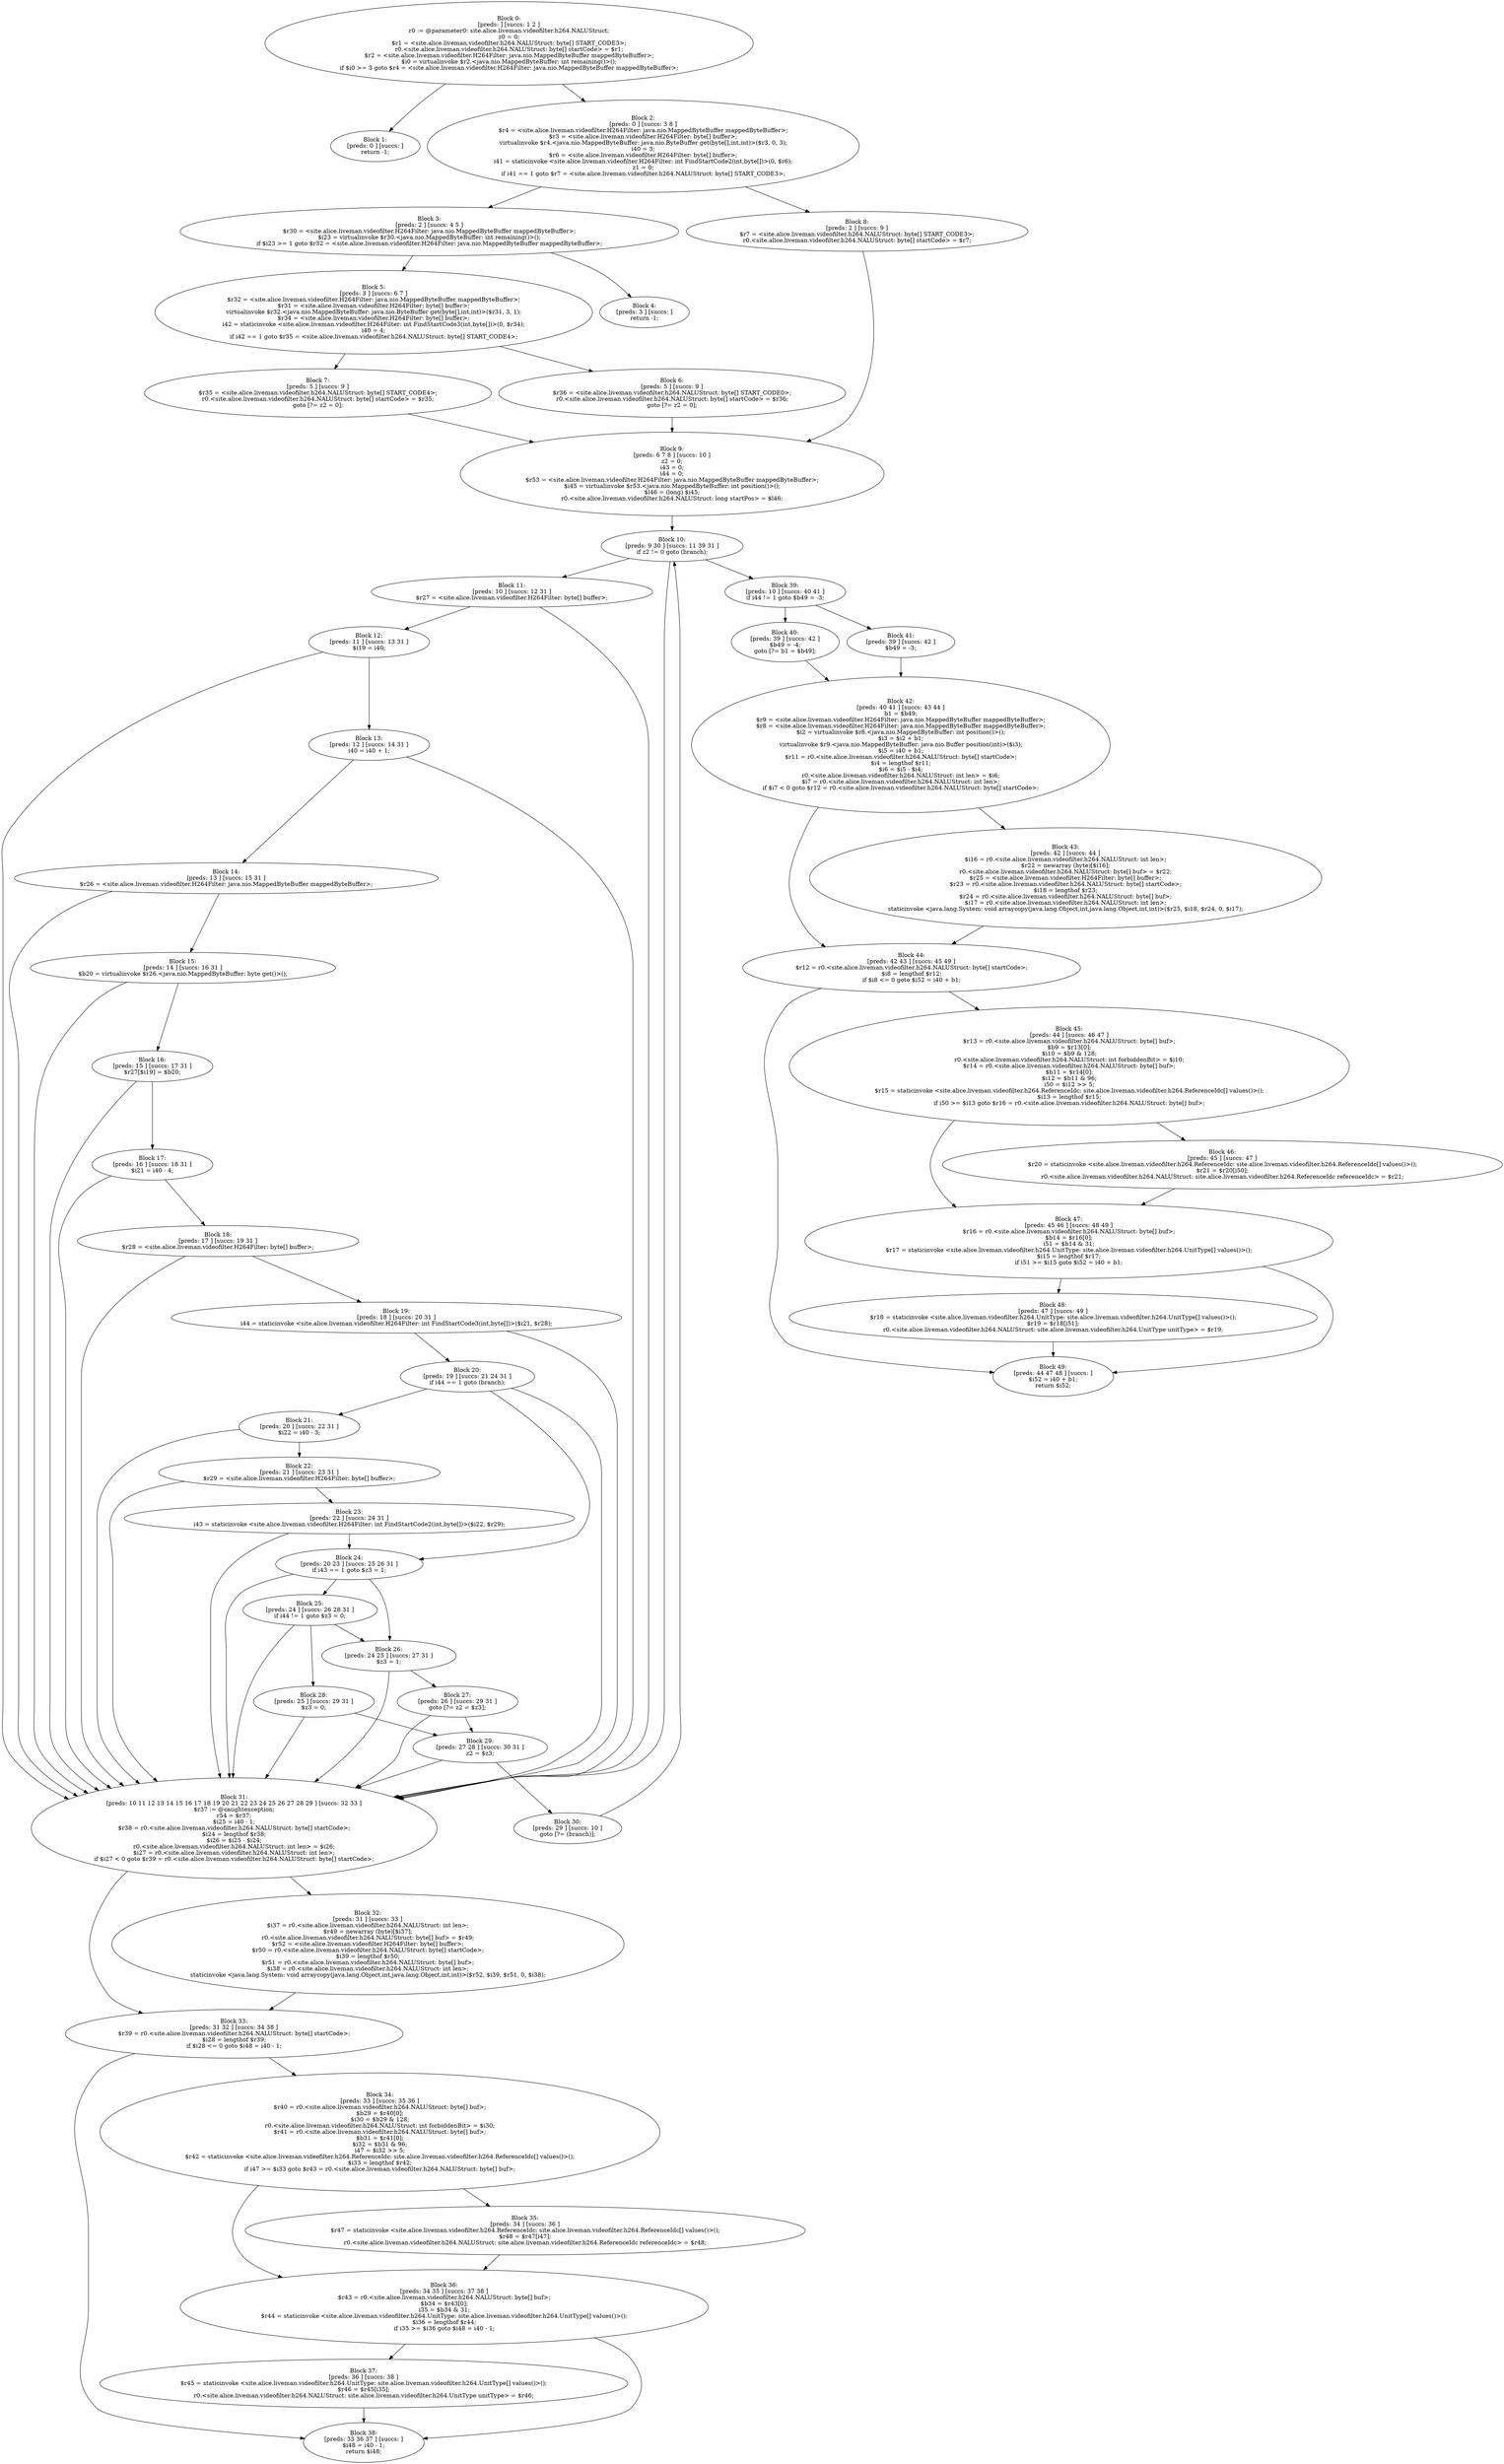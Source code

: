 digraph "unitGraph" {
    "Block 0:
[preds: ] [succs: 1 2 ]
r0 := @parameter0: site.alice.liveman.videofilter.h264.NALUStruct;
z0 = 0;
$r1 = <site.alice.liveman.videofilter.h264.NALUStruct: byte[] START_CODE3>;
r0.<site.alice.liveman.videofilter.h264.NALUStruct: byte[] startCode> = $r1;
$r2 = <site.alice.liveman.videofilter.H264Filter: java.nio.MappedByteBuffer mappedByteBuffer>;
$i0 = virtualinvoke $r2.<java.nio.MappedByteBuffer: int remaining()>();
if $i0 >= 3 goto $r4 = <site.alice.liveman.videofilter.H264Filter: java.nio.MappedByteBuffer mappedByteBuffer>;
"
    "Block 1:
[preds: 0 ] [succs: ]
return -1;
"
    "Block 2:
[preds: 0 ] [succs: 3 8 ]
$r4 = <site.alice.liveman.videofilter.H264Filter: java.nio.MappedByteBuffer mappedByteBuffer>;
$r3 = <site.alice.liveman.videofilter.H264Filter: byte[] buffer>;
virtualinvoke $r4.<java.nio.MappedByteBuffer: java.nio.ByteBuffer get(byte[],int,int)>($r3, 0, 3);
i40 = 3;
$r6 = <site.alice.liveman.videofilter.H264Filter: byte[] buffer>;
i41 = staticinvoke <site.alice.liveman.videofilter.H264Filter: int FindStartCode2(int,byte[])>(0, $r6);
z1 = 0;
if i41 == 1 goto $r7 = <site.alice.liveman.videofilter.h264.NALUStruct: byte[] START_CODE3>;
"
    "Block 3:
[preds: 2 ] [succs: 4 5 ]
$r30 = <site.alice.liveman.videofilter.H264Filter: java.nio.MappedByteBuffer mappedByteBuffer>;
$i23 = virtualinvoke $r30.<java.nio.MappedByteBuffer: int remaining()>();
if $i23 >= 1 goto $r32 = <site.alice.liveman.videofilter.H264Filter: java.nio.MappedByteBuffer mappedByteBuffer>;
"
    "Block 4:
[preds: 3 ] [succs: ]
return -1;
"
    "Block 5:
[preds: 3 ] [succs: 6 7 ]
$r32 = <site.alice.liveman.videofilter.H264Filter: java.nio.MappedByteBuffer mappedByteBuffer>;
$r31 = <site.alice.liveman.videofilter.H264Filter: byte[] buffer>;
virtualinvoke $r32.<java.nio.MappedByteBuffer: java.nio.ByteBuffer get(byte[],int,int)>($r31, 3, 1);
$r34 = <site.alice.liveman.videofilter.H264Filter: byte[] buffer>;
i42 = staticinvoke <site.alice.liveman.videofilter.H264Filter: int FindStartCode3(int,byte[])>(0, $r34);
i40 = 4;
if i42 == 1 goto $r35 = <site.alice.liveman.videofilter.h264.NALUStruct: byte[] START_CODE4>;
"
    "Block 6:
[preds: 5 ] [succs: 9 ]
$r36 = <site.alice.liveman.videofilter.h264.NALUStruct: byte[] START_CODE0>;
r0.<site.alice.liveman.videofilter.h264.NALUStruct: byte[] startCode> = $r36;
goto [?= z2 = 0];
"
    "Block 7:
[preds: 5 ] [succs: 9 ]
$r35 = <site.alice.liveman.videofilter.h264.NALUStruct: byte[] START_CODE4>;
r0.<site.alice.liveman.videofilter.h264.NALUStruct: byte[] startCode> = $r35;
goto [?= z2 = 0];
"
    "Block 8:
[preds: 2 ] [succs: 9 ]
$r7 = <site.alice.liveman.videofilter.h264.NALUStruct: byte[] START_CODE3>;
r0.<site.alice.liveman.videofilter.h264.NALUStruct: byte[] startCode> = $r7;
"
    "Block 9:
[preds: 6 7 8 ] [succs: 10 ]
z2 = 0;
i43 = 0;
i44 = 0;
$r53 = <site.alice.liveman.videofilter.H264Filter: java.nio.MappedByteBuffer mappedByteBuffer>;
$i45 = virtualinvoke $r53.<java.nio.MappedByteBuffer: int position()>();
$l46 = (long) $i45;
r0.<site.alice.liveman.videofilter.h264.NALUStruct: long startPos> = $l46;
"
    "Block 10:
[preds: 9 30 ] [succs: 11 39 31 ]
if z2 != 0 goto (branch);
"
    "Block 11:
[preds: 10 ] [succs: 12 31 ]
$r27 = <site.alice.liveman.videofilter.H264Filter: byte[] buffer>;
"
    "Block 12:
[preds: 11 ] [succs: 13 31 ]
$i19 = i40;
"
    "Block 13:
[preds: 12 ] [succs: 14 31 ]
i40 = i40 + 1;
"
    "Block 14:
[preds: 13 ] [succs: 15 31 ]
$r26 = <site.alice.liveman.videofilter.H264Filter: java.nio.MappedByteBuffer mappedByteBuffer>;
"
    "Block 15:
[preds: 14 ] [succs: 16 31 ]
$b20 = virtualinvoke $r26.<java.nio.MappedByteBuffer: byte get()>();
"
    "Block 16:
[preds: 15 ] [succs: 17 31 ]
$r27[$i19] = $b20;
"
    "Block 17:
[preds: 16 ] [succs: 18 31 ]
$i21 = i40 - 4;
"
    "Block 18:
[preds: 17 ] [succs: 19 31 ]
$r28 = <site.alice.liveman.videofilter.H264Filter: byte[] buffer>;
"
    "Block 19:
[preds: 18 ] [succs: 20 31 ]
i44 = staticinvoke <site.alice.liveman.videofilter.H264Filter: int FindStartCode3(int,byte[])>($i21, $r28);
"
    "Block 20:
[preds: 19 ] [succs: 21 24 31 ]
if i44 == 1 goto (branch);
"
    "Block 21:
[preds: 20 ] [succs: 22 31 ]
$i22 = i40 - 3;
"
    "Block 22:
[preds: 21 ] [succs: 23 31 ]
$r29 = <site.alice.liveman.videofilter.H264Filter: byte[] buffer>;
"
    "Block 23:
[preds: 22 ] [succs: 24 31 ]
i43 = staticinvoke <site.alice.liveman.videofilter.H264Filter: int FindStartCode2(int,byte[])>($i22, $r29);
"
    "Block 24:
[preds: 20 23 ] [succs: 25 26 31 ]
if i43 == 1 goto $z3 = 1;
"
    "Block 25:
[preds: 24 ] [succs: 26 28 31 ]
if i44 != 1 goto $z3 = 0;
"
    "Block 26:
[preds: 24 25 ] [succs: 27 31 ]
$z3 = 1;
"
    "Block 27:
[preds: 26 ] [succs: 29 31 ]
goto [?= z2 = $z3];
"
    "Block 28:
[preds: 25 ] [succs: 29 31 ]
$z3 = 0;
"
    "Block 29:
[preds: 27 28 ] [succs: 30 31 ]
z2 = $z3;
"
    "Block 30:
[preds: 29 ] [succs: 10 ]
goto [?= (branch)];
"
    "Block 31:
[preds: 10 11 12 13 14 15 16 17 18 19 20 21 22 23 24 25 26 27 28 29 ] [succs: 32 33 ]
$r37 := @caughtexception;
r54 = $r37;
$i25 = i40 - 1;
$r38 = r0.<site.alice.liveman.videofilter.h264.NALUStruct: byte[] startCode>;
$i24 = lengthof $r38;
$i26 = $i25 - $i24;
r0.<site.alice.liveman.videofilter.h264.NALUStruct: int len> = $i26;
$i27 = r0.<site.alice.liveman.videofilter.h264.NALUStruct: int len>;
if $i27 < 0 goto $r39 = r0.<site.alice.liveman.videofilter.h264.NALUStruct: byte[] startCode>;
"
    "Block 32:
[preds: 31 ] [succs: 33 ]
$i37 = r0.<site.alice.liveman.videofilter.h264.NALUStruct: int len>;
$r49 = newarray (byte)[$i37];
r0.<site.alice.liveman.videofilter.h264.NALUStruct: byte[] buf> = $r49;
$r52 = <site.alice.liveman.videofilter.H264Filter: byte[] buffer>;
$r50 = r0.<site.alice.liveman.videofilter.h264.NALUStruct: byte[] startCode>;
$i39 = lengthof $r50;
$r51 = r0.<site.alice.liveman.videofilter.h264.NALUStruct: byte[] buf>;
$i38 = r0.<site.alice.liveman.videofilter.h264.NALUStruct: int len>;
staticinvoke <java.lang.System: void arraycopy(java.lang.Object,int,java.lang.Object,int,int)>($r52, $i39, $r51, 0, $i38);
"
    "Block 33:
[preds: 31 32 ] [succs: 34 38 ]
$r39 = r0.<site.alice.liveman.videofilter.h264.NALUStruct: byte[] startCode>;
$i28 = lengthof $r39;
if $i28 <= 0 goto $i48 = i40 - 1;
"
    "Block 34:
[preds: 33 ] [succs: 35 36 ]
$r40 = r0.<site.alice.liveman.videofilter.h264.NALUStruct: byte[] buf>;
$b29 = $r40[0];
$i30 = $b29 & 128;
r0.<site.alice.liveman.videofilter.h264.NALUStruct: int forbiddenBit> = $i30;
$r41 = r0.<site.alice.liveman.videofilter.h264.NALUStruct: byte[] buf>;
$b31 = $r41[0];
$i32 = $b31 & 96;
i47 = $i32 >> 5;
$r42 = staticinvoke <site.alice.liveman.videofilter.h264.ReferenceIdc: site.alice.liveman.videofilter.h264.ReferenceIdc[] values()>();
$i33 = lengthof $r42;
if i47 >= $i33 goto $r43 = r0.<site.alice.liveman.videofilter.h264.NALUStruct: byte[] buf>;
"
    "Block 35:
[preds: 34 ] [succs: 36 ]
$r47 = staticinvoke <site.alice.liveman.videofilter.h264.ReferenceIdc: site.alice.liveman.videofilter.h264.ReferenceIdc[] values()>();
$r48 = $r47[i47];
r0.<site.alice.liveman.videofilter.h264.NALUStruct: site.alice.liveman.videofilter.h264.ReferenceIdc referenceIdc> = $r48;
"
    "Block 36:
[preds: 34 35 ] [succs: 37 38 ]
$r43 = r0.<site.alice.liveman.videofilter.h264.NALUStruct: byte[] buf>;
$b34 = $r43[0];
i35 = $b34 & 31;
$r44 = staticinvoke <site.alice.liveman.videofilter.h264.UnitType: site.alice.liveman.videofilter.h264.UnitType[] values()>();
$i36 = lengthof $r44;
if i35 >= $i36 goto $i48 = i40 - 1;
"
    "Block 37:
[preds: 36 ] [succs: 38 ]
$r45 = staticinvoke <site.alice.liveman.videofilter.h264.UnitType: site.alice.liveman.videofilter.h264.UnitType[] values()>();
$r46 = $r45[i35];
r0.<site.alice.liveman.videofilter.h264.NALUStruct: site.alice.liveman.videofilter.h264.UnitType unitType> = $r46;
"
    "Block 38:
[preds: 33 36 37 ] [succs: ]
$i48 = i40 - 1;
return $i48;
"
    "Block 39:
[preds: 10 ] [succs: 40 41 ]
if i44 != 1 goto $b49 = -3;
"
    "Block 40:
[preds: 39 ] [succs: 42 ]
$b49 = -4;
goto [?= b1 = $b49];
"
    "Block 41:
[preds: 39 ] [succs: 42 ]
$b49 = -3;
"
    "Block 42:
[preds: 40 41 ] [succs: 43 44 ]
b1 = $b49;
$r9 = <site.alice.liveman.videofilter.H264Filter: java.nio.MappedByteBuffer mappedByteBuffer>;
$r8 = <site.alice.liveman.videofilter.H264Filter: java.nio.MappedByteBuffer mappedByteBuffer>;
$i2 = virtualinvoke $r8.<java.nio.MappedByteBuffer: int position()>();
$i3 = $i2 + b1;
virtualinvoke $r9.<java.nio.MappedByteBuffer: java.nio.Buffer position(int)>($i3);
$i5 = i40 + b1;
$r11 = r0.<site.alice.liveman.videofilter.h264.NALUStruct: byte[] startCode>;
$i4 = lengthof $r11;
$i6 = $i5 - $i4;
r0.<site.alice.liveman.videofilter.h264.NALUStruct: int len> = $i6;
$i7 = r0.<site.alice.liveman.videofilter.h264.NALUStruct: int len>;
if $i7 < 0 goto $r12 = r0.<site.alice.liveman.videofilter.h264.NALUStruct: byte[] startCode>;
"
    "Block 43:
[preds: 42 ] [succs: 44 ]
$i16 = r0.<site.alice.liveman.videofilter.h264.NALUStruct: int len>;
$r22 = newarray (byte)[$i16];
r0.<site.alice.liveman.videofilter.h264.NALUStruct: byte[] buf> = $r22;
$r25 = <site.alice.liveman.videofilter.H264Filter: byte[] buffer>;
$r23 = r0.<site.alice.liveman.videofilter.h264.NALUStruct: byte[] startCode>;
$i18 = lengthof $r23;
$r24 = r0.<site.alice.liveman.videofilter.h264.NALUStruct: byte[] buf>;
$i17 = r0.<site.alice.liveman.videofilter.h264.NALUStruct: int len>;
staticinvoke <java.lang.System: void arraycopy(java.lang.Object,int,java.lang.Object,int,int)>($r25, $i18, $r24, 0, $i17);
"
    "Block 44:
[preds: 42 43 ] [succs: 45 49 ]
$r12 = r0.<site.alice.liveman.videofilter.h264.NALUStruct: byte[] startCode>;
$i8 = lengthof $r12;
if $i8 <= 0 goto $i52 = i40 + b1;
"
    "Block 45:
[preds: 44 ] [succs: 46 47 ]
$r13 = r0.<site.alice.liveman.videofilter.h264.NALUStruct: byte[] buf>;
$b9 = $r13[0];
$i10 = $b9 & 128;
r0.<site.alice.liveman.videofilter.h264.NALUStruct: int forbiddenBit> = $i10;
$r14 = r0.<site.alice.liveman.videofilter.h264.NALUStruct: byte[] buf>;
$b11 = $r14[0];
$i12 = $b11 & 96;
i50 = $i12 >> 5;
$r15 = staticinvoke <site.alice.liveman.videofilter.h264.ReferenceIdc: site.alice.liveman.videofilter.h264.ReferenceIdc[] values()>();
$i13 = lengthof $r15;
if i50 >= $i13 goto $r16 = r0.<site.alice.liveman.videofilter.h264.NALUStruct: byte[] buf>;
"
    "Block 46:
[preds: 45 ] [succs: 47 ]
$r20 = staticinvoke <site.alice.liveman.videofilter.h264.ReferenceIdc: site.alice.liveman.videofilter.h264.ReferenceIdc[] values()>();
$r21 = $r20[i50];
r0.<site.alice.liveman.videofilter.h264.NALUStruct: site.alice.liveman.videofilter.h264.ReferenceIdc referenceIdc> = $r21;
"
    "Block 47:
[preds: 45 46 ] [succs: 48 49 ]
$r16 = r0.<site.alice.liveman.videofilter.h264.NALUStruct: byte[] buf>;
$b14 = $r16[0];
i51 = $b14 & 31;
$r17 = staticinvoke <site.alice.liveman.videofilter.h264.UnitType: site.alice.liveman.videofilter.h264.UnitType[] values()>();
$i15 = lengthof $r17;
if i51 >= $i15 goto $i52 = i40 + b1;
"
    "Block 48:
[preds: 47 ] [succs: 49 ]
$r18 = staticinvoke <site.alice.liveman.videofilter.h264.UnitType: site.alice.liveman.videofilter.h264.UnitType[] values()>();
$r19 = $r18[i51];
r0.<site.alice.liveman.videofilter.h264.NALUStruct: site.alice.liveman.videofilter.h264.UnitType unitType> = $r19;
"
    "Block 49:
[preds: 44 47 48 ] [succs: ]
$i52 = i40 + b1;
return $i52;
"
    "Block 0:
[preds: ] [succs: 1 2 ]
r0 := @parameter0: site.alice.liveman.videofilter.h264.NALUStruct;
z0 = 0;
$r1 = <site.alice.liveman.videofilter.h264.NALUStruct: byte[] START_CODE3>;
r0.<site.alice.liveman.videofilter.h264.NALUStruct: byte[] startCode> = $r1;
$r2 = <site.alice.liveman.videofilter.H264Filter: java.nio.MappedByteBuffer mappedByteBuffer>;
$i0 = virtualinvoke $r2.<java.nio.MappedByteBuffer: int remaining()>();
if $i0 >= 3 goto $r4 = <site.alice.liveman.videofilter.H264Filter: java.nio.MappedByteBuffer mappedByteBuffer>;
"->"Block 1:
[preds: 0 ] [succs: ]
return -1;
";
    "Block 0:
[preds: ] [succs: 1 2 ]
r0 := @parameter0: site.alice.liveman.videofilter.h264.NALUStruct;
z0 = 0;
$r1 = <site.alice.liveman.videofilter.h264.NALUStruct: byte[] START_CODE3>;
r0.<site.alice.liveman.videofilter.h264.NALUStruct: byte[] startCode> = $r1;
$r2 = <site.alice.liveman.videofilter.H264Filter: java.nio.MappedByteBuffer mappedByteBuffer>;
$i0 = virtualinvoke $r2.<java.nio.MappedByteBuffer: int remaining()>();
if $i0 >= 3 goto $r4 = <site.alice.liveman.videofilter.H264Filter: java.nio.MappedByteBuffer mappedByteBuffer>;
"->"Block 2:
[preds: 0 ] [succs: 3 8 ]
$r4 = <site.alice.liveman.videofilter.H264Filter: java.nio.MappedByteBuffer mappedByteBuffer>;
$r3 = <site.alice.liveman.videofilter.H264Filter: byte[] buffer>;
virtualinvoke $r4.<java.nio.MappedByteBuffer: java.nio.ByteBuffer get(byte[],int,int)>($r3, 0, 3);
i40 = 3;
$r6 = <site.alice.liveman.videofilter.H264Filter: byte[] buffer>;
i41 = staticinvoke <site.alice.liveman.videofilter.H264Filter: int FindStartCode2(int,byte[])>(0, $r6);
z1 = 0;
if i41 == 1 goto $r7 = <site.alice.liveman.videofilter.h264.NALUStruct: byte[] START_CODE3>;
";
    "Block 2:
[preds: 0 ] [succs: 3 8 ]
$r4 = <site.alice.liveman.videofilter.H264Filter: java.nio.MappedByteBuffer mappedByteBuffer>;
$r3 = <site.alice.liveman.videofilter.H264Filter: byte[] buffer>;
virtualinvoke $r4.<java.nio.MappedByteBuffer: java.nio.ByteBuffer get(byte[],int,int)>($r3, 0, 3);
i40 = 3;
$r6 = <site.alice.liveman.videofilter.H264Filter: byte[] buffer>;
i41 = staticinvoke <site.alice.liveman.videofilter.H264Filter: int FindStartCode2(int,byte[])>(0, $r6);
z1 = 0;
if i41 == 1 goto $r7 = <site.alice.liveman.videofilter.h264.NALUStruct: byte[] START_CODE3>;
"->"Block 3:
[preds: 2 ] [succs: 4 5 ]
$r30 = <site.alice.liveman.videofilter.H264Filter: java.nio.MappedByteBuffer mappedByteBuffer>;
$i23 = virtualinvoke $r30.<java.nio.MappedByteBuffer: int remaining()>();
if $i23 >= 1 goto $r32 = <site.alice.liveman.videofilter.H264Filter: java.nio.MappedByteBuffer mappedByteBuffer>;
";
    "Block 2:
[preds: 0 ] [succs: 3 8 ]
$r4 = <site.alice.liveman.videofilter.H264Filter: java.nio.MappedByteBuffer mappedByteBuffer>;
$r3 = <site.alice.liveman.videofilter.H264Filter: byte[] buffer>;
virtualinvoke $r4.<java.nio.MappedByteBuffer: java.nio.ByteBuffer get(byte[],int,int)>($r3, 0, 3);
i40 = 3;
$r6 = <site.alice.liveman.videofilter.H264Filter: byte[] buffer>;
i41 = staticinvoke <site.alice.liveman.videofilter.H264Filter: int FindStartCode2(int,byte[])>(0, $r6);
z1 = 0;
if i41 == 1 goto $r7 = <site.alice.liveman.videofilter.h264.NALUStruct: byte[] START_CODE3>;
"->"Block 8:
[preds: 2 ] [succs: 9 ]
$r7 = <site.alice.liveman.videofilter.h264.NALUStruct: byte[] START_CODE3>;
r0.<site.alice.liveman.videofilter.h264.NALUStruct: byte[] startCode> = $r7;
";
    "Block 3:
[preds: 2 ] [succs: 4 5 ]
$r30 = <site.alice.liveman.videofilter.H264Filter: java.nio.MappedByteBuffer mappedByteBuffer>;
$i23 = virtualinvoke $r30.<java.nio.MappedByteBuffer: int remaining()>();
if $i23 >= 1 goto $r32 = <site.alice.liveman.videofilter.H264Filter: java.nio.MappedByteBuffer mappedByteBuffer>;
"->"Block 4:
[preds: 3 ] [succs: ]
return -1;
";
    "Block 3:
[preds: 2 ] [succs: 4 5 ]
$r30 = <site.alice.liveman.videofilter.H264Filter: java.nio.MappedByteBuffer mappedByteBuffer>;
$i23 = virtualinvoke $r30.<java.nio.MappedByteBuffer: int remaining()>();
if $i23 >= 1 goto $r32 = <site.alice.liveman.videofilter.H264Filter: java.nio.MappedByteBuffer mappedByteBuffer>;
"->"Block 5:
[preds: 3 ] [succs: 6 7 ]
$r32 = <site.alice.liveman.videofilter.H264Filter: java.nio.MappedByteBuffer mappedByteBuffer>;
$r31 = <site.alice.liveman.videofilter.H264Filter: byte[] buffer>;
virtualinvoke $r32.<java.nio.MappedByteBuffer: java.nio.ByteBuffer get(byte[],int,int)>($r31, 3, 1);
$r34 = <site.alice.liveman.videofilter.H264Filter: byte[] buffer>;
i42 = staticinvoke <site.alice.liveman.videofilter.H264Filter: int FindStartCode3(int,byte[])>(0, $r34);
i40 = 4;
if i42 == 1 goto $r35 = <site.alice.liveman.videofilter.h264.NALUStruct: byte[] START_CODE4>;
";
    "Block 5:
[preds: 3 ] [succs: 6 7 ]
$r32 = <site.alice.liveman.videofilter.H264Filter: java.nio.MappedByteBuffer mappedByteBuffer>;
$r31 = <site.alice.liveman.videofilter.H264Filter: byte[] buffer>;
virtualinvoke $r32.<java.nio.MappedByteBuffer: java.nio.ByteBuffer get(byte[],int,int)>($r31, 3, 1);
$r34 = <site.alice.liveman.videofilter.H264Filter: byte[] buffer>;
i42 = staticinvoke <site.alice.liveman.videofilter.H264Filter: int FindStartCode3(int,byte[])>(0, $r34);
i40 = 4;
if i42 == 1 goto $r35 = <site.alice.liveman.videofilter.h264.NALUStruct: byte[] START_CODE4>;
"->"Block 6:
[preds: 5 ] [succs: 9 ]
$r36 = <site.alice.liveman.videofilter.h264.NALUStruct: byte[] START_CODE0>;
r0.<site.alice.liveman.videofilter.h264.NALUStruct: byte[] startCode> = $r36;
goto [?= z2 = 0];
";
    "Block 5:
[preds: 3 ] [succs: 6 7 ]
$r32 = <site.alice.liveman.videofilter.H264Filter: java.nio.MappedByteBuffer mappedByteBuffer>;
$r31 = <site.alice.liveman.videofilter.H264Filter: byte[] buffer>;
virtualinvoke $r32.<java.nio.MappedByteBuffer: java.nio.ByteBuffer get(byte[],int,int)>($r31, 3, 1);
$r34 = <site.alice.liveman.videofilter.H264Filter: byte[] buffer>;
i42 = staticinvoke <site.alice.liveman.videofilter.H264Filter: int FindStartCode3(int,byte[])>(0, $r34);
i40 = 4;
if i42 == 1 goto $r35 = <site.alice.liveman.videofilter.h264.NALUStruct: byte[] START_CODE4>;
"->"Block 7:
[preds: 5 ] [succs: 9 ]
$r35 = <site.alice.liveman.videofilter.h264.NALUStruct: byte[] START_CODE4>;
r0.<site.alice.liveman.videofilter.h264.NALUStruct: byte[] startCode> = $r35;
goto [?= z2 = 0];
";
    "Block 6:
[preds: 5 ] [succs: 9 ]
$r36 = <site.alice.liveman.videofilter.h264.NALUStruct: byte[] START_CODE0>;
r0.<site.alice.liveman.videofilter.h264.NALUStruct: byte[] startCode> = $r36;
goto [?= z2 = 0];
"->"Block 9:
[preds: 6 7 8 ] [succs: 10 ]
z2 = 0;
i43 = 0;
i44 = 0;
$r53 = <site.alice.liveman.videofilter.H264Filter: java.nio.MappedByteBuffer mappedByteBuffer>;
$i45 = virtualinvoke $r53.<java.nio.MappedByteBuffer: int position()>();
$l46 = (long) $i45;
r0.<site.alice.liveman.videofilter.h264.NALUStruct: long startPos> = $l46;
";
    "Block 7:
[preds: 5 ] [succs: 9 ]
$r35 = <site.alice.liveman.videofilter.h264.NALUStruct: byte[] START_CODE4>;
r0.<site.alice.liveman.videofilter.h264.NALUStruct: byte[] startCode> = $r35;
goto [?= z2 = 0];
"->"Block 9:
[preds: 6 7 8 ] [succs: 10 ]
z2 = 0;
i43 = 0;
i44 = 0;
$r53 = <site.alice.liveman.videofilter.H264Filter: java.nio.MappedByteBuffer mappedByteBuffer>;
$i45 = virtualinvoke $r53.<java.nio.MappedByteBuffer: int position()>();
$l46 = (long) $i45;
r0.<site.alice.liveman.videofilter.h264.NALUStruct: long startPos> = $l46;
";
    "Block 8:
[preds: 2 ] [succs: 9 ]
$r7 = <site.alice.liveman.videofilter.h264.NALUStruct: byte[] START_CODE3>;
r0.<site.alice.liveman.videofilter.h264.NALUStruct: byte[] startCode> = $r7;
"->"Block 9:
[preds: 6 7 8 ] [succs: 10 ]
z2 = 0;
i43 = 0;
i44 = 0;
$r53 = <site.alice.liveman.videofilter.H264Filter: java.nio.MappedByteBuffer mappedByteBuffer>;
$i45 = virtualinvoke $r53.<java.nio.MappedByteBuffer: int position()>();
$l46 = (long) $i45;
r0.<site.alice.liveman.videofilter.h264.NALUStruct: long startPos> = $l46;
";
    "Block 9:
[preds: 6 7 8 ] [succs: 10 ]
z2 = 0;
i43 = 0;
i44 = 0;
$r53 = <site.alice.liveman.videofilter.H264Filter: java.nio.MappedByteBuffer mappedByteBuffer>;
$i45 = virtualinvoke $r53.<java.nio.MappedByteBuffer: int position()>();
$l46 = (long) $i45;
r0.<site.alice.liveman.videofilter.h264.NALUStruct: long startPos> = $l46;
"->"Block 10:
[preds: 9 30 ] [succs: 11 39 31 ]
if z2 != 0 goto (branch);
";
    "Block 10:
[preds: 9 30 ] [succs: 11 39 31 ]
if z2 != 0 goto (branch);
"->"Block 11:
[preds: 10 ] [succs: 12 31 ]
$r27 = <site.alice.liveman.videofilter.H264Filter: byte[] buffer>;
";
    "Block 10:
[preds: 9 30 ] [succs: 11 39 31 ]
if z2 != 0 goto (branch);
"->"Block 39:
[preds: 10 ] [succs: 40 41 ]
if i44 != 1 goto $b49 = -3;
";
    "Block 10:
[preds: 9 30 ] [succs: 11 39 31 ]
if z2 != 0 goto (branch);
"->"Block 31:
[preds: 10 11 12 13 14 15 16 17 18 19 20 21 22 23 24 25 26 27 28 29 ] [succs: 32 33 ]
$r37 := @caughtexception;
r54 = $r37;
$i25 = i40 - 1;
$r38 = r0.<site.alice.liveman.videofilter.h264.NALUStruct: byte[] startCode>;
$i24 = lengthof $r38;
$i26 = $i25 - $i24;
r0.<site.alice.liveman.videofilter.h264.NALUStruct: int len> = $i26;
$i27 = r0.<site.alice.liveman.videofilter.h264.NALUStruct: int len>;
if $i27 < 0 goto $r39 = r0.<site.alice.liveman.videofilter.h264.NALUStruct: byte[] startCode>;
";
    "Block 11:
[preds: 10 ] [succs: 12 31 ]
$r27 = <site.alice.liveman.videofilter.H264Filter: byte[] buffer>;
"->"Block 12:
[preds: 11 ] [succs: 13 31 ]
$i19 = i40;
";
    "Block 11:
[preds: 10 ] [succs: 12 31 ]
$r27 = <site.alice.liveman.videofilter.H264Filter: byte[] buffer>;
"->"Block 31:
[preds: 10 11 12 13 14 15 16 17 18 19 20 21 22 23 24 25 26 27 28 29 ] [succs: 32 33 ]
$r37 := @caughtexception;
r54 = $r37;
$i25 = i40 - 1;
$r38 = r0.<site.alice.liveman.videofilter.h264.NALUStruct: byte[] startCode>;
$i24 = lengthof $r38;
$i26 = $i25 - $i24;
r0.<site.alice.liveman.videofilter.h264.NALUStruct: int len> = $i26;
$i27 = r0.<site.alice.liveman.videofilter.h264.NALUStruct: int len>;
if $i27 < 0 goto $r39 = r0.<site.alice.liveman.videofilter.h264.NALUStruct: byte[] startCode>;
";
    "Block 12:
[preds: 11 ] [succs: 13 31 ]
$i19 = i40;
"->"Block 13:
[preds: 12 ] [succs: 14 31 ]
i40 = i40 + 1;
";
    "Block 12:
[preds: 11 ] [succs: 13 31 ]
$i19 = i40;
"->"Block 31:
[preds: 10 11 12 13 14 15 16 17 18 19 20 21 22 23 24 25 26 27 28 29 ] [succs: 32 33 ]
$r37 := @caughtexception;
r54 = $r37;
$i25 = i40 - 1;
$r38 = r0.<site.alice.liveman.videofilter.h264.NALUStruct: byte[] startCode>;
$i24 = lengthof $r38;
$i26 = $i25 - $i24;
r0.<site.alice.liveman.videofilter.h264.NALUStruct: int len> = $i26;
$i27 = r0.<site.alice.liveman.videofilter.h264.NALUStruct: int len>;
if $i27 < 0 goto $r39 = r0.<site.alice.liveman.videofilter.h264.NALUStruct: byte[] startCode>;
";
    "Block 13:
[preds: 12 ] [succs: 14 31 ]
i40 = i40 + 1;
"->"Block 14:
[preds: 13 ] [succs: 15 31 ]
$r26 = <site.alice.liveman.videofilter.H264Filter: java.nio.MappedByteBuffer mappedByteBuffer>;
";
    "Block 13:
[preds: 12 ] [succs: 14 31 ]
i40 = i40 + 1;
"->"Block 31:
[preds: 10 11 12 13 14 15 16 17 18 19 20 21 22 23 24 25 26 27 28 29 ] [succs: 32 33 ]
$r37 := @caughtexception;
r54 = $r37;
$i25 = i40 - 1;
$r38 = r0.<site.alice.liveman.videofilter.h264.NALUStruct: byte[] startCode>;
$i24 = lengthof $r38;
$i26 = $i25 - $i24;
r0.<site.alice.liveman.videofilter.h264.NALUStruct: int len> = $i26;
$i27 = r0.<site.alice.liveman.videofilter.h264.NALUStruct: int len>;
if $i27 < 0 goto $r39 = r0.<site.alice.liveman.videofilter.h264.NALUStruct: byte[] startCode>;
";
    "Block 14:
[preds: 13 ] [succs: 15 31 ]
$r26 = <site.alice.liveman.videofilter.H264Filter: java.nio.MappedByteBuffer mappedByteBuffer>;
"->"Block 15:
[preds: 14 ] [succs: 16 31 ]
$b20 = virtualinvoke $r26.<java.nio.MappedByteBuffer: byte get()>();
";
    "Block 14:
[preds: 13 ] [succs: 15 31 ]
$r26 = <site.alice.liveman.videofilter.H264Filter: java.nio.MappedByteBuffer mappedByteBuffer>;
"->"Block 31:
[preds: 10 11 12 13 14 15 16 17 18 19 20 21 22 23 24 25 26 27 28 29 ] [succs: 32 33 ]
$r37 := @caughtexception;
r54 = $r37;
$i25 = i40 - 1;
$r38 = r0.<site.alice.liveman.videofilter.h264.NALUStruct: byte[] startCode>;
$i24 = lengthof $r38;
$i26 = $i25 - $i24;
r0.<site.alice.liveman.videofilter.h264.NALUStruct: int len> = $i26;
$i27 = r0.<site.alice.liveman.videofilter.h264.NALUStruct: int len>;
if $i27 < 0 goto $r39 = r0.<site.alice.liveman.videofilter.h264.NALUStruct: byte[] startCode>;
";
    "Block 15:
[preds: 14 ] [succs: 16 31 ]
$b20 = virtualinvoke $r26.<java.nio.MappedByteBuffer: byte get()>();
"->"Block 16:
[preds: 15 ] [succs: 17 31 ]
$r27[$i19] = $b20;
";
    "Block 15:
[preds: 14 ] [succs: 16 31 ]
$b20 = virtualinvoke $r26.<java.nio.MappedByteBuffer: byte get()>();
"->"Block 31:
[preds: 10 11 12 13 14 15 16 17 18 19 20 21 22 23 24 25 26 27 28 29 ] [succs: 32 33 ]
$r37 := @caughtexception;
r54 = $r37;
$i25 = i40 - 1;
$r38 = r0.<site.alice.liveman.videofilter.h264.NALUStruct: byte[] startCode>;
$i24 = lengthof $r38;
$i26 = $i25 - $i24;
r0.<site.alice.liveman.videofilter.h264.NALUStruct: int len> = $i26;
$i27 = r0.<site.alice.liveman.videofilter.h264.NALUStruct: int len>;
if $i27 < 0 goto $r39 = r0.<site.alice.liveman.videofilter.h264.NALUStruct: byte[] startCode>;
";
    "Block 16:
[preds: 15 ] [succs: 17 31 ]
$r27[$i19] = $b20;
"->"Block 17:
[preds: 16 ] [succs: 18 31 ]
$i21 = i40 - 4;
";
    "Block 16:
[preds: 15 ] [succs: 17 31 ]
$r27[$i19] = $b20;
"->"Block 31:
[preds: 10 11 12 13 14 15 16 17 18 19 20 21 22 23 24 25 26 27 28 29 ] [succs: 32 33 ]
$r37 := @caughtexception;
r54 = $r37;
$i25 = i40 - 1;
$r38 = r0.<site.alice.liveman.videofilter.h264.NALUStruct: byte[] startCode>;
$i24 = lengthof $r38;
$i26 = $i25 - $i24;
r0.<site.alice.liveman.videofilter.h264.NALUStruct: int len> = $i26;
$i27 = r0.<site.alice.liveman.videofilter.h264.NALUStruct: int len>;
if $i27 < 0 goto $r39 = r0.<site.alice.liveman.videofilter.h264.NALUStruct: byte[] startCode>;
";
    "Block 17:
[preds: 16 ] [succs: 18 31 ]
$i21 = i40 - 4;
"->"Block 18:
[preds: 17 ] [succs: 19 31 ]
$r28 = <site.alice.liveman.videofilter.H264Filter: byte[] buffer>;
";
    "Block 17:
[preds: 16 ] [succs: 18 31 ]
$i21 = i40 - 4;
"->"Block 31:
[preds: 10 11 12 13 14 15 16 17 18 19 20 21 22 23 24 25 26 27 28 29 ] [succs: 32 33 ]
$r37 := @caughtexception;
r54 = $r37;
$i25 = i40 - 1;
$r38 = r0.<site.alice.liveman.videofilter.h264.NALUStruct: byte[] startCode>;
$i24 = lengthof $r38;
$i26 = $i25 - $i24;
r0.<site.alice.liveman.videofilter.h264.NALUStruct: int len> = $i26;
$i27 = r0.<site.alice.liveman.videofilter.h264.NALUStruct: int len>;
if $i27 < 0 goto $r39 = r0.<site.alice.liveman.videofilter.h264.NALUStruct: byte[] startCode>;
";
    "Block 18:
[preds: 17 ] [succs: 19 31 ]
$r28 = <site.alice.liveman.videofilter.H264Filter: byte[] buffer>;
"->"Block 19:
[preds: 18 ] [succs: 20 31 ]
i44 = staticinvoke <site.alice.liveman.videofilter.H264Filter: int FindStartCode3(int,byte[])>($i21, $r28);
";
    "Block 18:
[preds: 17 ] [succs: 19 31 ]
$r28 = <site.alice.liveman.videofilter.H264Filter: byte[] buffer>;
"->"Block 31:
[preds: 10 11 12 13 14 15 16 17 18 19 20 21 22 23 24 25 26 27 28 29 ] [succs: 32 33 ]
$r37 := @caughtexception;
r54 = $r37;
$i25 = i40 - 1;
$r38 = r0.<site.alice.liveman.videofilter.h264.NALUStruct: byte[] startCode>;
$i24 = lengthof $r38;
$i26 = $i25 - $i24;
r0.<site.alice.liveman.videofilter.h264.NALUStruct: int len> = $i26;
$i27 = r0.<site.alice.liveman.videofilter.h264.NALUStruct: int len>;
if $i27 < 0 goto $r39 = r0.<site.alice.liveman.videofilter.h264.NALUStruct: byte[] startCode>;
";
    "Block 19:
[preds: 18 ] [succs: 20 31 ]
i44 = staticinvoke <site.alice.liveman.videofilter.H264Filter: int FindStartCode3(int,byte[])>($i21, $r28);
"->"Block 20:
[preds: 19 ] [succs: 21 24 31 ]
if i44 == 1 goto (branch);
";
    "Block 19:
[preds: 18 ] [succs: 20 31 ]
i44 = staticinvoke <site.alice.liveman.videofilter.H264Filter: int FindStartCode3(int,byte[])>($i21, $r28);
"->"Block 31:
[preds: 10 11 12 13 14 15 16 17 18 19 20 21 22 23 24 25 26 27 28 29 ] [succs: 32 33 ]
$r37 := @caughtexception;
r54 = $r37;
$i25 = i40 - 1;
$r38 = r0.<site.alice.liveman.videofilter.h264.NALUStruct: byte[] startCode>;
$i24 = lengthof $r38;
$i26 = $i25 - $i24;
r0.<site.alice.liveman.videofilter.h264.NALUStruct: int len> = $i26;
$i27 = r0.<site.alice.liveman.videofilter.h264.NALUStruct: int len>;
if $i27 < 0 goto $r39 = r0.<site.alice.liveman.videofilter.h264.NALUStruct: byte[] startCode>;
";
    "Block 20:
[preds: 19 ] [succs: 21 24 31 ]
if i44 == 1 goto (branch);
"->"Block 21:
[preds: 20 ] [succs: 22 31 ]
$i22 = i40 - 3;
";
    "Block 20:
[preds: 19 ] [succs: 21 24 31 ]
if i44 == 1 goto (branch);
"->"Block 24:
[preds: 20 23 ] [succs: 25 26 31 ]
if i43 == 1 goto $z3 = 1;
";
    "Block 20:
[preds: 19 ] [succs: 21 24 31 ]
if i44 == 1 goto (branch);
"->"Block 31:
[preds: 10 11 12 13 14 15 16 17 18 19 20 21 22 23 24 25 26 27 28 29 ] [succs: 32 33 ]
$r37 := @caughtexception;
r54 = $r37;
$i25 = i40 - 1;
$r38 = r0.<site.alice.liveman.videofilter.h264.NALUStruct: byte[] startCode>;
$i24 = lengthof $r38;
$i26 = $i25 - $i24;
r0.<site.alice.liveman.videofilter.h264.NALUStruct: int len> = $i26;
$i27 = r0.<site.alice.liveman.videofilter.h264.NALUStruct: int len>;
if $i27 < 0 goto $r39 = r0.<site.alice.liveman.videofilter.h264.NALUStruct: byte[] startCode>;
";
    "Block 21:
[preds: 20 ] [succs: 22 31 ]
$i22 = i40 - 3;
"->"Block 22:
[preds: 21 ] [succs: 23 31 ]
$r29 = <site.alice.liveman.videofilter.H264Filter: byte[] buffer>;
";
    "Block 21:
[preds: 20 ] [succs: 22 31 ]
$i22 = i40 - 3;
"->"Block 31:
[preds: 10 11 12 13 14 15 16 17 18 19 20 21 22 23 24 25 26 27 28 29 ] [succs: 32 33 ]
$r37 := @caughtexception;
r54 = $r37;
$i25 = i40 - 1;
$r38 = r0.<site.alice.liveman.videofilter.h264.NALUStruct: byte[] startCode>;
$i24 = lengthof $r38;
$i26 = $i25 - $i24;
r0.<site.alice.liveman.videofilter.h264.NALUStruct: int len> = $i26;
$i27 = r0.<site.alice.liveman.videofilter.h264.NALUStruct: int len>;
if $i27 < 0 goto $r39 = r0.<site.alice.liveman.videofilter.h264.NALUStruct: byte[] startCode>;
";
    "Block 22:
[preds: 21 ] [succs: 23 31 ]
$r29 = <site.alice.liveman.videofilter.H264Filter: byte[] buffer>;
"->"Block 23:
[preds: 22 ] [succs: 24 31 ]
i43 = staticinvoke <site.alice.liveman.videofilter.H264Filter: int FindStartCode2(int,byte[])>($i22, $r29);
";
    "Block 22:
[preds: 21 ] [succs: 23 31 ]
$r29 = <site.alice.liveman.videofilter.H264Filter: byte[] buffer>;
"->"Block 31:
[preds: 10 11 12 13 14 15 16 17 18 19 20 21 22 23 24 25 26 27 28 29 ] [succs: 32 33 ]
$r37 := @caughtexception;
r54 = $r37;
$i25 = i40 - 1;
$r38 = r0.<site.alice.liveman.videofilter.h264.NALUStruct: byte[] startCode>;
$i24 = lengthof $r38;
$i26 = $i25 - $i24;
r0.<site.alice.liveman.videofilter.h264.NALUStruct: int len> = $i26;
$i27 = r0.<site.alice.liveman.videofilter.h264.NALUStruct: int len>;
if $i27 < 0 goto $r39 = r0.<site.alice.liveman.videofilter.h264.NALUStruct: byte[] startCode>;
";
    "Block 23:
[preds: 22 ] [succs: 24 31 ]
i43 = staticinvoke <site.alice.liveman.videofilter.H264Filter: int FindStartCode2(int,byte[])>($i22, $r29);
"->"Block 24:
[preds: 20 23 ] [succs: 25 26 31 ]
if i43 == 1 goto $z3 = 1;
";
    "Block 23:
[preds: 22 ] [succs: 24 31 ]
i43 = staticinvoke <site.alice.liveman.videofilter.H264Filter: int FindStartCode2(int,byte[])>($i22, $r29);
"->"Block 31:
[preds: 10 11 12 13 14 15 16 17 18 19 20 21 22 23 24 25 26 27 28 29 ] [succs: 32 33 ]
$r37 := @caughtexception;
r54 = $r37;
$i25 = i40 - 1;
$r38 = r0.<site.alice.liveman.videofilter.h264.NALUStruct: byte[] startCode>;
$i24 = lengthof $r38;
$i26 = $i25 - $i24;
r0.<site.alice.liveman.videofilter.h264.NALUStruct: int len> = $i26;
$i27 = r0.<site.alice.liveman.videofilter.h264.NALUStruct: int len>;
if $i27 < 0 goto $r39 = r0.<site.alice.liveman.videofilter.h264.NALUStruct: byte[] startCode>;
";
    "Block 24:
[preds: 20 23 ] [succs: 25 26 31 ]
if i43 == 1 goto $z3 = 1;
"->"Block 25:
[preds: 24 ] [succs: 26 28 31 ]
if i44 != 1 goto $z3 = 0;
";
    "Block 24:
[preds: 20 23 ] [succs: 25 26 31 ]
if i43 == 1 goto $z3 = 1;
"->"Block 26:
[preds: 24 25 ] [succs: 27 31 ]
$z3 = 1;
";
    "Block 24:
[preds: 20 23 ] [succs: 25 26 31 ]
if i43 == 1 goto $z3 = 1;
"->"Block 31:
[preds: 10 11 12 13 14 15 16 17 18 19 20 21 22 23 24 25 26 27 28 29 ] [succs: 32 33 ]
$r37 := @caughtexception;
r54 = $r37;
$i25 = i40 - 1;
$r38 = r0.<site.alice.liveman.videofilter.h264.NALUStruct: byte[] startCode>;
$i24 = lengthof $r38;
$i26 = $i25 - $i24;
r0.<site.alice.liveman.videofilter.h264.NALUStruct: int len> = $i26;
$i27 = r0.<site.alice.liveman.videofilter.h264.NALUStruct: int len>;
if $i27 < 0 goto $r39 = r0.<site.alice.liveman.videofilter.h264.NALUStruct: byte[] startCode>;
";
    "Block 25:
[preds: 24 ] [succs: 26 28 31 ]
if i44 != 1 goto $z3 = 0;
"->"Block 26:
[preds: 24 25 ] [succs: 27 31 ]
$z3 = 1;
";
    "Block 25:
[preds: 24 ] [succs: 26 28 31 ]
if i44 != 1 goto $z3 = 0;
"->"Block 28:
[preds: 25 ] [succs: 29 31 ]
$z3 = 0;
";
    "Block 25:
[preds: 24 ] [succs: 26 28 31 ]
if i44 != 1 goto $z3 = 0;
"->"Block 31:
[preds: 10 11 12 13 14 15 16 17 18 19 20 21 22 23 24 25 26 27 28 29 ] [succs: 32 33 ]
$r37 := @caughtexception;
r54 = $r37;
$i25 = i40 - 1;
$r38 = r0.<site.alice.liveman.videofilter.h264.NALUStruct: byte[] startCode>;
$i24 = lengthof $r38;
$i26 = $i25 - $i24;
r0.<site.alice.liveman.videofilter.h264.NALUStruct: int len> = $i26;
$i27 = r0.<site.alice.liveman.videofilter.h264.NALUStruct: int len>;
if $i27 < 0 goto $r39 = r0.<site.alice.liveman.videofilter.h264.NALUStruct: byte[] startCode>;
";
    "Block 26:
[preds: 24 25 ] [succs: 27 31 ]
$z3 = 1;
"->"Block 27:
[preds: 26 ] [succs: 29 31 ]
goto [?= z2 = $z3];
";
    "Block 26:
[preds: 24 25 ] [succs: 27 31 ]
$z3 = 1;
"->"Block 31:
[preds: 10 11 12 13 14 15 16 17 18 19 20 21 22 23 24 25 26 27 28 29 ] [succs: 32 33 ]
$r37 := @caughtexception;
r54 = $r37;
$i25 = i40 - 1;
$r38 = r0.<site.alice.liveman.videofilter.h264.NALUStruct: byte[] startCode>;
$i24 = lengthof $r38;
$i26 = $i25 - $i24;
r0.<site.alice.liveman.videofilter.h264.NALUStruct: int len> = $i26;
$i27 = r0.<site.alice.liveman.videofilter.h264.NALUStruct: int len>;
if $i27 < 0 goto $r39 = r0.<site.alice.liveman.videofilter.h264.NALUStruct: byte[] startCode>;
";
    "Block 27:
[preds: 26 ] [succs: 29 31 ]
goto [?= z2 = $z3];
"->"Block 29:
[preds: 27 28 ] [succs: 30 31 ]
z2 = $z3;
";
    "Block 27:
[preds: 26 ] [succs: 29 31 ]
goto [?= z2 = $z3];
"->"Block 31:
[preds: 10 11 12 13 14 15 16 17 18 19 20 21 22 23 24 25 26 27 28 29 ] [succs: 32 33 ]
$r37 := @caughtexception;
r54 = $r37;
$i25 = i40 - 1;
$r38 = r0.<site.alice.liveman.videofilter.h264.NALUStruct: byte[] startCode>;
$i24 = lengthof $r38;
$i26 = $i25 - $i24;
r0.<site.alice.liveman.videofilter.h264.NALUStruct: int len> = $i26;
$i27 = r0.<site.alice.liveman.videofilter.h264.NALUStruct: int len>;
if $i27 < 0 goto $r39 = r0.<site.alice.liveman.videofilter.h264.NALUStruct: byte[] startCode>;
";
    "Block 28:
[preds: 25 ] [succs: 29 31 ]
$z3 = 0;
"->"Block 29:
[preds: 27 28 ] [succs: 30 31 ]
z2 = $z3;
";
    "Block 28:
[preds: 25 ] [succs: 29 31 ]
$z3 = 0;
"->"Block 31:
[preds: 10 11 12 13 14 15 16 17 18 19 20 21 22 23 24 25 26 27 28 29 ] [succs: 32 33 ]
$r37 := @caughtexception;
r54 = $r37;
$i25 = i40 - 1;
$r38 = r0.<site.alice.liveman.videofilter.h264.NALUStruct: byte[] startCode>;
$i24 = lengthof $r38;
$i26 = $i25 - $i24;
r0.<site.alice.liveman.videofilter.h264.NALUStruct: int len> = $i26;
$i27 = r0.<site.alice.liveman.videofilter.h264.NALUStruct: int len>;
if $i27 < 0 goto $r39 = r0.<site.alice.liveman.videofilter.h264.NALUStruct: byte[] startCode>;
";
    "Block 29:
[preds: 27 28 ] [succs: 30 31 ]
z2 = $z3;
"->"Block 30:
[preds: 29 ] [succs: 10 ]
goto [?= (branch)];
";
    "Block 29:
[preds: 27 28 ] [succs: 30 31 ]
z2 = $z3;
"->"Block 31:
[preds: 10 11 12 13 14 15 16 17 18 19 20 21 22 23 24 25 26 27 28 29 ] [succs: 32 33 ]
$r37 := @caughtexception;
r54 = $r37;
$i25 = i40 - 1;
$r38 = r0.<site.alice.liveman.videofilter.h264.NALUStruct: byte[] startCode>;
$i24 = lengthof $r38;
$i26 = $i25 - $i24;
r0.<site.alice.liveman.videofilter.h264.NALUStruct: int len> = $i26;
$i27 = r0.<site.alice.liveman.videofilter.h264.NALUStruct: int len>;
if $i27 < 0 goto $r39 = r0.<site.alice.liveman.videofilter.h264.NALUStruct: byte[] startCode>;
";
    "Block 30:
[preds: 29 ] [succs: 10 ]
goto [?= (branch)];
"->"Block 10:
[preds: 9 30 ] [succs: 11 39 31 ]
if z2 != 0 goto (branch);
";
    "Block 31:
[preds: 10 11 12 13 14 15 16 17 18 19 20 21 22 23 24 25 26 27 28 29 ] [succs: 32 33 ]
$r37 := @caughtexception;
r54 = $r37;
$i25 = i40 - 1;
$r38 = r0.<site.alice.liveman.videofilter.h264.NALUStruct: byte[] startCode>;
$i24 = lengthof $r38;
$i26 = $i25 - $i24;
r0.<site.alice.liveman.videofilter.h264.NALUStruct: int len> = $i26;
$i27 = r0.<site.alice.liveman.videofilter.h264.NALUStruct: int len>;
if $i27 < 0 goto $r39 = r0.<site.alice.liveman.videofilter.h264.NALUStruct: byte[] startCode>;
"->"Block 32:
[preds: 31 ] [succs: 33 ]
$i37 = r0.<site.alice.liveman.videofilter.h264.NALUStruct: int len>;
$r49 = newarray (byte)[$i37];
r0.<site.alice.liveman.videofilter.h264.NALUStruct: byte[] buf> = $r49;
$r52 = <site.alice.liveman.videofilter.H264Filter: byte[] buffer>;
$r50 = r0.<site.alice.liveman.videofilter.h264.NALUStruct: byte[] startCode>;
$i39 = lengthof $r50;
$r51 = r0.<site.alice.liveman.videofilter.h264.NALUStruct: byte[] buf>;
$i38 = r0.<site.alice.liveman.videofilter.h264.NALUStruct: int len>;
staticinvoke <java.lang.System: void arraycopy(java.lang.Object,int,java.lang.Object,int,int)>($r52, $i39, $r51, 0, $i38);
";
    "Block 31:
[preds: 10 11 12 13 14 15 16 17 18 19 20 21 22 23 24 25 26 27 28 29 ] [succs: 32 33 ]
$r37 := @caughtexception;
r54 = $r37;
$i25 = i40 - 1;
$r38 = r0.<site.alice.liveman.videofilter.h264.NALUStruct: byte[] startCode>;
$i24 = lengthof $r38;
$i26 = $i25 - $i24;
r0.<site.alice.liveman.videofilter.h264.NALUStruct: int len> = $i26;
$i27 = r0.<site.alice.liveman.videofilter.h264.NALUStruct: int len>;
if $i27 < 0 goto $r39 = r0.<site.alice.liveman.videofilter.h264.NALUStruct: byte[] startCode>;
"->"Block 33:
[preds: 31 32 ] [succs: 34 38 ]
$r39 = r0.<site.alice.liveman.videofilter.h264.NALUStruct: byte[] startCode>;
$i28 = lengthof $r39;
if $i28 <= 0 goto $i48 = i40 - 1;
";
    "Block 32:
[preds: 31 ] [succs: 33 ]
$i37 = r0.<site.alice.liveman.videofilter.h264.NALUStruct: int len>;
$r49 = newarray (byte)[$i37];
r0.<site.alice.liveman.videofilter.h264.NALUStruct: byte[] buf> = $r49;
$r52 = <site.alice.liveman.videofilter.H264Filter: byte[] buffer>;
$r50 = r0.<site.alice.liveman.videofilter.h264.NALUStruct: byte[] startCode>;
$i39 = lengthof $r50;
$r51 = r0.<site.alice.liveman.videofilter.h264.NALUStruct: byte[] buf>;
$i38 = r0.<site.alice.liveman.videofilter.h264.NALUStruct: int len>;
staticinvoke <java.lang.System: void arraycopy(java.lang.Object,int,java.lang.Object,int,int)>($r52, $i39, $r51, 0, $i38);
"->"Block 33:
[preds: 31 32 ] [succs: 34 38 ]
$r39 = r0.<site.alice.liveman.videofilter.h264.NALUStruct: byte[] startCode>;
$i28 = lengthof $r39;
if $i28 <= 0 goto $i48 = i40 - 1;
";
    "Block 33:
[preds: 31 32 ] [succs: 34 38 ]
$r39 = r0.<site.alice.liveman.videofilter.h264.NALUStruct: byte[] startCode>;
$i28 = lengthof $r39;
if $i28 <= 0 goto $i48 = i40 - 1;
"->"Block 34:
[preds: 33 ] [succs: 35 36 ]
$r40 = r0.<site.alice.liveman.videofilter.h264.NALUStruct: byte[] buf>;
$b29 = $r40[0];
$i30 = $b29 & 128;
r0.<site.alice.liveman.videofilter.h264.NALUStruct: int forbiddenBit> = $i30;
$r41 = r0.<site.alice.liveman.videofilter.h264.NALUStruct: byte[] buf>;
$b31 = $r41[0];
$i32 = $b31 & 96;
i47 = $i32 >> 5;
$r42 = staticinvoke <site.alice.liveman.videofilter.h264.ReferenceIdc: site.alice.liveman.videofilter.h264.ReferenceIdc[] values()>();
$i33 = lengthof $r42;
if i47 >= $i33 goto $r43 = r0.<site.alice.liveman.videofilter.h264.NALUStruct: byte[] buf>;
";
    "Block 33:
[preds: 31 32 ] [succs: 34 38 ]
$r39 = r0.<site.alice.liveman.videofilter.h264.NALUStruct: byte[] startCode>;
$i28 = lengthof $r39;
if $i28 <= 0 goto $i48 = i40 - 1;
"->"Block 38:
[preds: 33 36 37 ] [succs: ]
$i48 = i40 - 1;
return $i48;
";
    "Block 34:
[preds: 33 ] [succs: 35 36 ]
$r40 = r0.<site.alice.liveman.videofilter.h264.NALUStruct: byte[] buf>;
$b29 = $r40[0];
$i30 = $b29 & 128;
r0.<site.alice.liveman.videofilter.h264.NALUStruct: int forbiddenBit> = $i30;
$r41 = r0.<site.alice.liveman.videofilter.h264.NALUStruct: byte[] buf>;
$b31 = $r41[0];
$i32 = $b31 & 96;
i47 = $i32 >> 5;
$r42 = staticinvoke <site.alice.liveman.videofilter.h264.ReferenceIdc: site.alice.liveman.videofilter.h264.ReferenceIdc[] values()>();
$i33 = lengthof $r42;
if i47 >= $i33 goto $r43 = r0.<site.alice.liveman.videofilter.h264.NALUStruct: byte[] buf>;
"->"Block 35:
[preds: 34 ] [succs: 36 ]
$r47 = staticinvoke <site.alice.liveman.videofilter.h264.ReferenceIdc: site.alice.liveman.videofilter.h264.ReferenceIdc[] values()>();
$r48 = $r47[i47];
r0.<site.alice.liveman.videofilter.h264.NALUStruct: site.alice.liveman.videofilter.h264.ReferenceIdc referenceIdc> = $r48;
";
    "Block 34:
[preds: 33 ] [succs: 35 36 ]
$r40 = r0.<site.alice.liveman.videofilter.h264.NALUStruct: byte[] buf>;
$b29 = $r40[0];
$i30 = $b29 & 128;
r0.<site.alice.liveman.videofilter.h264.NALUStruct: int forbiddenBit> = $i30;
$r41 = r0.<site.alice.liveman.videofilter.h264.NALUStruct: byte[] buf>;
$b31 = $r41[0];
$i32 = $b31 & 96;
i47 = $i32 >> 5;
$r42 = staticinvoke <site.alice.liveman.videofilter.h264.ReferenceIdc: site.alice.liveman.videofilter.h264.ReferenceIdc[] values()>();
$i33 = lengthof $r42;
if i47 >= $i33 goto $r43 = r0.<site.alice.liveman.videofilter.h264.NALUStruct: byte[] buf>;
"->"Block 36:
[preds: 34 35 ] [succs: 37 38 ]
$r43 = r0.<site.alice.liveman.videofilter.h264.NALUStruct: byte[] buf>;
$b34 = $r43[0];
i35 = $b34 & 31;
$r44 = staticinvoke <site.alice.liveman.videofilter.h264.UnitType: site.alice.liveman.videofilter.h264.UnitType[] values()>();
$i36 = lengthof $r44;
if i35 >= $i36 goto $i48 = i40 - 1;
";
    "Block 35:
[preds: 34 ] [succs: 36 ]
$r47 = staticinvoke <site.alice.liveman.videofilter.h264.ReferenceIdc: site.alice.liveman.videofilter.h264.ReferenceIdc[] values()>();
$r48 = $r47[i47];
r0.<site.alice.liveman.videofilter.h264.NALUStruct: site.alice.liveman.videofilter.h264.ReferenceIdc referenceIdc> = $r48;
"->"Block 36:
[preds: 34 35 ] [succs: 37 38 ]
$r43 = r0.<site.alice.liveman.videofilter.h264.NALUStruct: byte[] buf>;
$b34 = $r43[0];
i35 = $b34 & 31;
$r44 = staticinvoke <site.alice.liveman.videofilter.h264.UnitType: site.alice.liveman.videofilter.h264.UnitType[] values()>();
$i36 = lengthof $r44;
if i35 >= $i36 goto $i48 = i40 - 1;
";
    "Block 36:
[preds: 34 35 ] [succs: 37 38 ]
$r43 = r0.<site.alice.liveman.videofilter.h264.NALUStruct: byte[] buf>;
$b34 = $r43[0];
i35 = $b34 & 31;
$r44 = staticinvoke <site.alice.liveman.videofilter.h264.UnitType: site.alice.liveman.videofilter.h264.UnitType[] values()>();
$i36 = lengthof $r44;
if i35 >= $i36 goto $i48 = i40 - 1;
"->"Block 37:
[preds: 36 ] [succs: 38 ]
$r45 = staticinvoke <site.alice.liveman.videofilter.h264.UnitType: site.alice.liveman.videofilter.h264.UnitType[] values()>();
$r46 = $r45[i35];
r0.<site.alice.liveman.videofilter.h264.NALUStruct: site.alice.liveman.videofilter.h264.UnitType unitType> = $r46;
";
    "Block 36:
[preds: 34 35 ] [succs: 37 38 ]
$r43 = r0.<site.alice.liveman.videofilter.h264.NALUStruct: byte[] buf>;
$b34 = $r43[0];
i35 = $b34 & 31;
$r44 = staticinvoke <site.alice.liveman.videofilter.h264.UnitType: site.alice.liveman.videofilter.h264.UnitType[] values()>();
$i36 = lengthof $r44;
if i35 >= $i36 goto $i48 = i40 - 1;
"->"Block 38:
[preds: 33 36 37 ] [succs: ]
$i48 = i40 - 1;
return $i48;
";
    "Block 37:
[preds: 36 ] [succs: 38 ]
$r45 = staticinvoke <site.alice.liveman.videofilter.h264.UnitType: site.alice.liveman.videofilter.h264.UnitType[] values()>();
$r46 = $r45[i35];
r0.<site.alice.liveman.videofilter.h264.NALUStruct: site.alice.liveman.videofilter.h264.UnitType unitType> = $r46;
"->"Block 38:
[preds: 33 36 37 ] [succs: ]
$i48 = i40 - 1;
return $i48;
";
    "Block 39:
[preds: 10 ] [succs: 40 41 ]
if i44 != 1 goto $b49 = -3;
"->"Block 40:
[preds: 39 ] [succs: 42 ]
$b49 = -4;
goto [?= b1 = $b49];
";
    "Block 39:
[preds: 10 ] [succs: 40 41 ]
if i44 != 1 goto $b49 = -3;
"->"Block 41:
[preds: 39 ] [succs: 42 ]
$b49 = -3;
";
    "Block 40:
[preds: 39 ] [succs: 42 ]
$b49 = -4;
goto [?= b1 = $b49];
"->"Block 42:
[preds: 40 41 ] [succs: 43 44 ]
b1 = $b49;
$r9 = <site.alice.liveman.videofilter.H264Filter: java.nio.MappedByteBuffer mappedByteBuffer>;
$r8 = <site.alice.liveman.videofilter.H264Filter: java.nio.MappedByteBuffer mappedByteBuffer>;
$i2 = virtualinvoke $r8.<java.nio.MappedByteBuffer: int position()>();
$i3 = $i2 + b1;
virtualinvoke $r9.<java.nio.MappedByteBuffer: java.nio.Buffer position(int)>($i3);
$i5 = i40 + b1;
$r11 = r0.<site.alice.liveman.videofilter.h264.NALUStruct: byte[] startCode>;
$i4 = lengthof $r11;
$i6 = $i5 - $i4;
r0.<site.alice.liveman.videofilter.h264.NALUStruct: int len> = $i6;
$i7 = r0.<site.alice.liveman.videofilter.h264.NALUStruct: int len>;
if $i7 < 0 goto $r12 = r0.<site.alice.liveman.videofilter.h264.NALUStruct: byte[] startCode>;
";
    "Block 41:
[preds: 39 ] [succs: 42 ]
$b49 = -3;
"->"Block 42:
[preds: 40 41 ] [succs: 43 44 ]
b1 = $b49;
$r9 = <site.alice.liveman.videofilter.H264Filter: java.nio.MappedByteBuffer mappedByteBuffer>;
$r8 = <site.alice.liveman.videofilter.H264Filter: java.nio.MappedByteBuffer mappedByteBuffer>;
$i2 = virtualinvoke $r8.<java.nio.MappedByteBuffer: int position()>();
$i3 = $i2 + b1;
virtualinvoke $r9.<java.nio.MappedByteBuffer: java.nio.Buffer position(int)>($i3);
$i5 = i40 + b1;
$r11 = r0.<site.alice.liveman.videofilter.h264.NALUStruct: byte[] startCode>;
$i4 = lengthof $r11;
$i6 = $i5 - $i4;
r0.<site.alice.liveman.videofilter.h264.NALUStruct: int len> = $i6;
$i7 = r0.<site.alice.liveman.videofilter.h264.NALUStruct: int len>;
if $i7 < 0 goto $r12 = r0.<site.alice.liveman.videofilter.h264.NALUStruct: byte[] startCode>;
";
    "Block 42:
[preds: 40 41 ] [succs: 43 44 ]
b1 = $b49;
$r9 = <site.alice.liveman.videofilter.H264Filter: java.nio.MappedByteBuffer mappedByteBuffer>;
$r8 = <site.alice.liveman.videofilter.H264Filter: java.nio.MappedByteBuffer mappedByteBuffer>;
$i2 = virtualinvoke $r8.<java.nio.MappedByteBuffer: int position()>();
$i3 = $i2 + b1;
virtualinvoke $r9.<java.nio.MappedByteBuffer: java.nio.Buffer position(int)>($i3);
$i5 = i40 + b1;
$r11 = r0.<site.alice.liveman.videofilter.h264.NALUStruct: byte[] startCode>;
$i4 = lengthof $r11;
$i6 = $i5 - $i4;
r0.<site.alice.liveman.videofilter.h264.NALUStruct: int len> = $i6;
$i7 = r0.<site.alice.liveman.videofilter.h264.NALUStruct: int len>;
if $i7 < 0 goto $r12 = r0.<site.alice.liveman.videofilter.h264.NALUStruct: byte[] startCode>;
"->"Block 43:
[preds: 42 ] [succs: 44 ]
$i16 = r0.<site.alice.liveman.videofilter.h264.NALUStruct: int len>;
$r22 = newarray (byte)[$i16];
r0.<site.alice.liveman.videofilter.h264.NALUStruct: byte[] buf> = $r22;
$r25 = <site.alice.liveman.videofilter.H264Filter: byte[] buffer>;
$r23 = r0.<site.alice.liveman.videofilter.h264.NALUStruct: byte[] startCode>;
$i18 = lengthof $r23;
$r24 = r0.<site.alice.liveman.videofilter.h264.NALUStruct: byte[] buf>;
$i17 = r0.<site.alice.liveman.videofilter.h264.NALUStruct: int len>;
staticinvoke <java.lang.System: void arraycopy(java.lang.Object,int,java.lang.Object,int,int)>($r25, $i18, $r24, 0, $i17);
";
    "Block 42:
[preds: 40 41 ] [succs: 43 44 ]
b1 = $b49;
$r9 = <site.alice.liveman.videofilter.H264Filter: java.nio.MappedByteBuffer mappedByteBuffer>;
$r8 = <site.alice.liveman.videofilter.H264Filter: java.nio.MappedByteBuffer mappedByteBuffer>;
$i2 = virtualinvoke $r8.<java.nio.MappedByteBuffer: int position()>();
$i3 = $i2 + b1;
virtualinvoke $r9.<java.nio.MappedByteBuffer: java.nio.Buffer position(int)>($i3);
$i5 = i40 + b1;
$r11 = r0.<site.alice.liveman.videofilter.h264.NALUStruct: byte[] startCode>;
$i4 = lengthof $r11;
$i6 = $i5 - $i4;
r0.<site.alice.liveman.videofilter.h264.NALUStruct: int len> = $i6;
$i7 = r0.<site.alice.liveman.videofilter.h264.NALUStruct: int len>;
if $i7 < 0 goto $r12 = r0.<site.alice.liveman.videofilter.h264.NALUStruct: byte[] startCode>;
"->"Block 44:
[preds: 42 43 ] [succs: 45 49 ]
$r12 = r0.<site.alice.liveman.videofilter.h264.NALUStruct: byte[] startCode>;
$i8 = lengthof $r12;
if $i8 <= 0 goto $i52 = i40 + b1;
";
    "Block 43:
[preds: 42 ] [succs: 44 ]
$i16 = r0.<site.alice.liveman.videofilter.h264.NALUStruct: int len>;
$r22 = newarray (byte)[$i16];
r0.<site.alice.liveman.videofilter.h264.NALUStruct: byte[] buf> = $r22;
$r25 = <site.alice.liveman.videofilter.H264Filter: byte[] buffer>;
$r23 = r0.<site.alice.liveman.videofilter.h264.NALUStruct: byte[] startCode>;
$i18 = lengthof $r23;
$r24 = r0.<site.alice.liveman.videofilter.h264.NALUStruct: byte[] buf>;
$i17 = r0.<site.alice.liveman.videofilter.h264.NALUStruct: int len>;
staticinvoke <java.lang.System: void arraycopy(java.lang.Object,int,java.lang.Object,int,int)>($r25, $i18, $r24, 0, $i17);
"->"Block 44:
[preds: 42 43 ] [succs: 45 49 ]
$r12 = r0.<site.alice.liveman.videofilter.h264.NALUStruct: byte[] startCode>;
$i8 = lengthof $r12;
if $i8 <= 0 goto $i52 = i40 + b1;
";
    "Block 44:
[preds: 42 43 ] [succs: 45 49 ]
$r12 = r0.<site.alice.liveman.videofilter.h264.NALUStruct: byte[] startCode>;
$i8 = lengthof $r12;
if $i8 <= 0 goto $i52 = i40 + b1;
"->"Block 45:
[preds: 44 ] [succs: 46 47 ]
$r13 = r0.<site.alice.liveman.videofilter.h264.NALUStruct: byte[] buf>;
$b9 = $r13[0];
$i10 = $b9 & 128;
r0.<site.alice.liveman.videofilter.h264.NALUStruct: int forbiddenBit> = $i10;
$r14 = r0.<site.alice.liveman.videofilter.h264.NALUStruct: byte[] buf>;
$b11 = $r14[0];
$i12 = $b11 & 96;
i50 = $i12 >> 5;
$r15 = staticinvoke <site.alice.liveman.videofilter.h264.ReferenceIdc: site.alice.liveman.videofilter.h264.ReferenceIdc[] values()>();
$i13 = lengthof $r15;
if i50 >= $i13 goto $r16 = r0.<site.alice.liveman.videofilter.h264.NALUStruct: byte[] buf>;
";
    "Block 44:
[preds: 42 43 ] [succs: 45 49 ]
$r12 = r0.<site.alice.liveman.videofilter.h264.NALUStruct: byte[] startCode>;
$i8 = lengthof $r12;
if $i8 <= 0 goto $i52 = i40 + b1;
"->"Block 49:
[preds: 44 47 48 ] [succs: ]
$i52 = i40 + b1;
return $i52;
";
    "Block 45:
[preds: 44 ] [succs: 46 47 ]
$r13 = r0.<site.alice.liveman.videofilter.h264.NALUStruct: byte[] buf>;
$b9 = $r13[0];
$i10 = $b9 & 128;
r0.<site.alice.liveman.videofilter.h264.NALUStruct: int forbiddenBit> = $i10;
$r14 = r0.<site.alice.liveman.videofilter.h264.NALUStruct: byte[] buf>;
$b11 = $r14[0];
$i12 = $b11 & 96;
i50 = $i12 >> 5;
$r15 = staticinvoke <site.alice.liveman.videofilter.h264.ReferenceIdc: site.alice.liveman.videofilter.h264.ReferenceIdc[] values()>();
$i13 = lengthof $r15;
if i50 >= $i13 goto $r16 = r0.<site.alice.liveman.videofilter.h264.NALUStruct: byte[] buf>;
"->"Block 46:
[preds: 45 ] [succs: 47 ]
$r20 = staticinvoke <site.alice.liveman.videofilter.h264.ReferenceIdc: site.alice.liveman.videofilter.h264.ReferenceIdc[] values()>();
$r21 = $r20[i50];
r0.<site.alice.liveman.videofilter.h264.NALUStruct: site.alice.liveman.videofilter.h264.ReferenceIdc referenceIdc> = $r21;
";
    "Block 45:
[preds: 44 ] [succs: 46 47 ]
$r13 = r0.<site.alice.liveman.videofilter.h264.NALUStruct: byte[] buf>;
$b9 = $r13[0];
$i10 = $b9 & 128;
r0.<site.alice.liveman.videofilter.h264.NALUStruct: int forbiddenBit> = $i10;
$r14 = r0.<site.alice.liveman.videofilter.h264.NALUStruct: byte[] buf>;
$b11 = $r14[0];
$i12 = $b11 & 96;
i50 = $i12 >> 5;
$r15 = staticinvoke <site.alice.liveman.videofilter.h264.ReferenceIdc: site.alice.liveman.videofilter.h264.ReferenceIdc[] values()>();
$i13 = lengthof $r15;
if i50 >= $i13 goto $r16 = r0.<site.alice.liveman.videofilter.h264.NALUStruct: byte[] buf>;
"->"Block 47:
[preds: 45 46 ] [succs: 48 49 ]
$r16 = r0.<site.alice.liveman.videofilter.h264.NALUStruct: byte[] buf>;
$b14 = $r16[0];
i51 = $b14 & 31;
$r17 = staticinvoke <site.alice.liveman.videofilter.h264.UnitType: site.alice.liveman.videofilter.h264.UnitType[] values()>();
$i15 = lengthof $r17;
if i51 >= $i15 goto $i52 = i40 + b1;
";
    "Block 46:
[preds: 45 ] [succs: 47 ]
$r20 = staticinvoke <site.alice.liveman.videofilter.h264.ReferenceIdc: site.alice.liveman.videofilter.h264.ReferenceIdc[] values()>();
$r21 = $r20[i50];
r0.<site.alice.liveman.videofilter.h264.NALUStruct: site.alice.liveman.videofilter.h264.ReferenceIdc referenceIdc> = $r21;
"->"Block 47:
[preds: 45 46 ] [succs: 48 49 ]
$r16 = r0.<site.alice.liveman.videofilter.h264.NALUStruct: byte[] buf>;
$b14 = $r16[0];
i51 = $b14 & 31;
$r17 = staticinvoke <site.alice.liveman.videofilter.h264.UnitType: site.alice.liveman.videofilter.h264.UnitType[] values()>();
$i15 = lengthof $r17;
if i51 >= $i15 goto $i52 = i40 + b1;
";
    "Block 47:
[preds: 45 46 ] [succs: 48 49 ]
$r16 = r0.<site.alice.liveman.videofilter.h264.NALUStruct: byte[] buf>;
$b14 = $r16[0];
i51 = $b14 & 31;
$r17 = staticinvoke <site.alice.liveman.videofilter.h264.UnitType: site.alice.liveman.videofilter.h264.UnitType[] values()>();
$i15 = lengthof $r17;
if i51 >= $i15 goto $i52 = i40 + b1;
"->"Block 48:
[preds: 47 ] [succs: 49 ]
$r18 = staticinvoke <site.alice.liveman.videofilter.h264.UnitType: site.alice.liveman.videofilter.h264.UnitType[] values()>();
$r19 = $r18[i51];
r0.<site.alice.liveman.videofilter.h264.NALUStruct: site.alice.liveman.videofilter.h264.UnitType unitType> = $r19;
";
    "Block 47:
[preds: 45 46 ] [succs: 48 49 ]
$r16 = r0.<site.alice.liveman.videofilter.h264.NALUStruct: byte[] buf>;
$b14 = $r16[0];
i51 = $b14 & 31;
$r17 = staticinvoke <site.alice.liveman.videofilter.h264.UnitType: site.alice.liveman.videofilter.h264.UnitType[] values()>();
$i15 = lengthof $r17;
if i51 >= $i15 goto $i52 = i40 + b1;
"->"Block 49:
[preds: 44 47 48 ] [succs: ]
$i52 = i40 + b1;
return $i52;
";
    "Block 48:
[preds: 47 ] [succs: 49 ]
$r18 = staticinvoke <site.alice.liveman.videofilter.h264.UnitType: site.alice.liveman.videofilter.h264.UnitType[] values()>();
$r19 = $r18[i51];
r0.<site.alice.liveman.videofilter.h264.NALUStruct: site.alice.liveman.videofilter.h264.UnitType unitType> = $r19;
"->"Block 49:
[preds: 44 47 48 ] [succs: ]
$i52 = i40 + b1;
return $i52;
";
}
